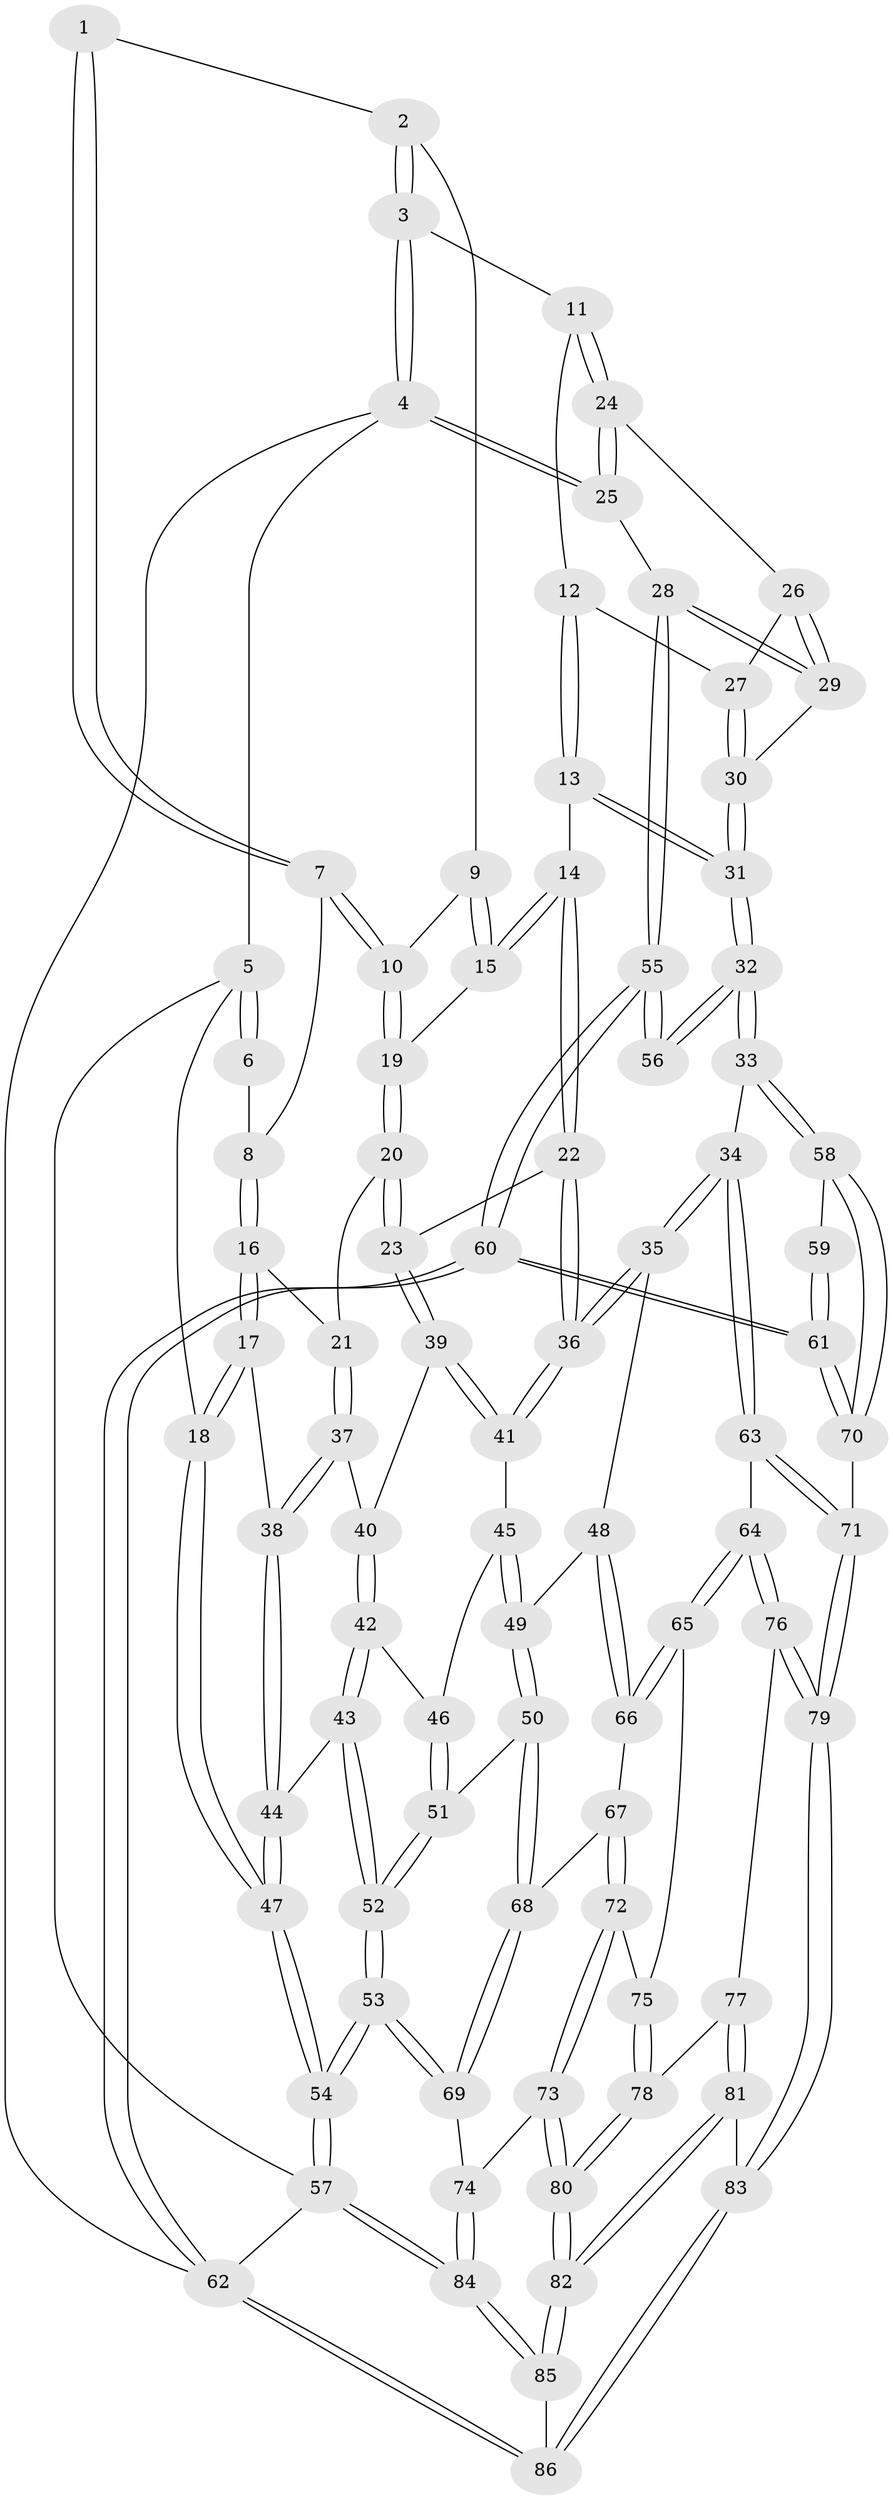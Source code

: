 // coarse degree distribution, {4: 0.46938775510204084, 5: 0.3877551020408163, 3: 0.061224489795918366, 6: 0.08163265306122448}
// Generated by graph-tools (version 1.1) at 2025/24/03/03/25 07:24:33]
// undirected, 86 vertices, 212 edges
graph export_dot {
graph [start="1"]
  node [color=gray90,style=filled];
  1 [pos="+0.35021625326115396+0"];
  2 [pos="+0.5707077078326973+0"];
  3 [pos="+0.7724658123605863+0"];
  4 [pos="+1+0"];
  5 [pos="+0+0"];
  6 [pos="+0.0947250923564435+0"];
  7 [pos="+0.3502917920780554+0.06389921424991879"];
  8 [pos="+0.23833902263365456+0.023803492599529127"];
  9 [pos="+0.5531005712200714+0"];
  10 [pos="+0.3627161647156718+0.07383696132205637"];
  11 [pos="+0.7969244721074281+0.03672584598751917"];
  12 [pos="+0.7908205670832767+0.05040275409014107"];
  13 [pos="+0.6036319232672659+0.21788916070745593"];
  14 [pos="+0.558226947857362+0.19758944232524125"];
  15 [pos="+0.5332809188435771+0.04526985837356963"];
  16 [pos="+0.19655366087500933+0.20994288280938894"];
  17 [pos="+0+0.10033216865211578"];
  18 [pos="+0+0.03265405696526318"];
  19 [pos="+0.3715551438541879+0.10005259034435894"];
  20 [pos="+0.3685431782531468+0.22232662157177688"];
  21 [pos="+0.20424962218475198+0.21770025961448636"];
  22 [pos="+0.4183874260333977+0.2365189595821624"];
  23 [pos="+0.38210835870350135+0.2313726454228254"];
  24 [pos="+0.9541000947107794+0.13277693854022032"];
  25 [pos="+1+0.09882964177225213"];
  26 [pos="+0.91939919577944+0.2318533100005099"];
  27 [pos="+0.826369870496578+0.24968266031124453"];
  28 [pos="+1+0.3756577181431521"];
  29 [pos="+1+0.319057833914505"];
  30 [pos="+0.7450388857970712+0.3923234686283557"];
  31 [pos="+0.7147389305561836+0.42104806586997845"];
  32 [pos="+0.7132430884986889+0.43165315515072594"];
  33 [pos="+0.6843514763926437+0.47680208096994914"];
  34 [pos="+0.6347510364263312+0.5027921942433987"];
  35 [pos="+0.5451791225618706+0.4960274287140657"];
  36 [pos="+0.4964278820642548+0.45096384568820813"];
  37 [pos="+0.1849156955222407+0.3306728294177624"];
  38 [pos="+0.09428235456355724+0.38864232539001836"];
  39 [pos="+0.3404163725581062+0.3901646902322692"];
  40 [pos="+0.22188762064162396+0.38174427792950616"];
  41 [pos="+0.35085416321462165+0.4140216702807071"];
  42 [pos="+0.22286537046822158+0.4394282534457128"];
  43 [pos="+0.21535066439538447+0.4830523813176677"];
  44 [pos="+0.08320729315488146+0.416037566412702"];
  45 [pos="+0.34061284169735445+0.4362699729168325"];
  46 [pos="+0.3356591305049785+0.44299522710067246"];
  47 [pos="+0+0.7260697826311692"];
  48 [pos="+0.44391150016520964+0.558657413648495"];
  49 [pos="+0.429548302925038+0.5641712213110466"];
  50 [pos="+0.40876231513470335+0.5752125821697209"];
  51 [pos="+0.2913577661985427+0.5387786326409881"];
  52 [pos="+0.2254635824890272+0.555711065488192"];
  53 [pos="+0.07243033236338624+0.7419800956666514"];
  54 [pos="+0+0.7710379181534913"];
  55 [pos="+1+0.48028578208054923"];
  56 [pos="+0.971703928328456+0.5015661198317468"];
  57 [pos="+0+1"];
  58 [pos="+0.7894609528618254+0.6299251691873486"];
  59 [pos="+0.9112572040189792+0.6046898643215373"];
  60 [pos="+1+1"];
  61 [pos="+1+0.9192975124672391"];
  62 [pos="+1+1"];
  63 [pos="+0.5866244620285483+0.7159033506029332"];
  64 [pos="+0.5831722508627445+0.718895673150124"];
  65 [pos="+0.5315925016654345+0.7323279606202906"];
  66 [pos="+0.48985526996470796+0.7163463587621848"];
  67 [pos="+0.45855730252173954+0.7138169765177383"];
  68 [pos="+0.3767228167219724+0.6785235705768874"];
  69 [pos="+0.22298658618049944+0.7889407368702241"];
  70 [pos="+0.8418360476099038+0.8257370284848158"];
  71 [pos="+0.8125976778062317+0.8318701241732509"];
  72 [pos="+0.40167622545008064+0.8009966341077327"];
  73 [pos="+0.3155209081317609+0.8559591735056521"];
  74 [pos="+0.2342686181842731+0.7986977661498409"];
  75 [pos="+0.5038674249546535+0.7751252461013219"];
  76 [pos="+0.588482284361245+0.8492104433438059"];
  77 [pos="+0.5180178501515659+0.9002512977936202"];
  78 [pos="+0.4955339364137638+0.8207832134264065"];
  79 [pos="+0.704292275194668+0.9089925341298504"];
  80 [pos="+0.3173019014388871+0.8580741318517628"];
  81 [pos="+0.51781389397225+0.9006903426484464"];
  82 [pos="+0.4274686186059808+1"];
  83 [pos="+0.6844126173216768+0.945690897741982"];
  84 [pos="+0.21802302961451453+1"];
  85 [pos="+0.4531719462896838+1"];
  86 [pos="+0.5865180982698752+1"];
  1 -- 2;
  1 -- 7;
  1 -- 7;
  2 -- 3;
  2 -- 3;
  2 -- 9;
  3 -- 4;
  3 -- 4;
  3 -- 11;
  4 -- 5;
  4 -- 25;
  4 -- 25;
  4 -- 62;
  5 -- 6;
  5 -- 6;
  5 -- 18;
  5 -- 57;
  6 -- 8;
  7 -- 8;
  7 -- 10;
  7 -- 10;
  8 -- 16;
  8 -- 16;
  9 -- 10;
  9 -- 15;
  9 -- 15;
  10 -- 19;
  10 -- 19;
  11 -- 12;
  11 -- 24;
  11 -- 24;
  12 -- 13;
  12 -- 13;
  12 -- 27;
  13 -- 14;
  13 -- 31;
  13 -- 31;
  14 -- 15;
  14 -- 15;
  14 -- 22;
  14 -- 22;
  15 -- 19;
  16 -- 17;
  16 -- 17;
  16 -- 21;
  17 -- 18;
  17 -- 18;
  17 -- 38;
  18 -- 47;
  18 -- 47;
  19 -- 20;
  19 -- 20;
  20 -- 21;
  20 -- 23;
  20 -- 23;
  21 -- 37;
  21 -- 37;
  22 -- 23;
  22 -- 36;
  22 -- 36;
  23 -- 39;
  23 -- 39;
  24 -- 25;
  24 -- 25;
  24 -- 26;
  25 -- 28;
  26 -- 27;
  26 -- 29;
  26 -- 29;
  27 -- 30;
  27 -- 30;
  28 -- 29;
  28 -- 29;
  28 -- 55;
  28 -- 55;
  29 -- 30;
  30 -- 31;
  30 -- 31;
  31 -- 32;
  31 -- 32;
  32 -- 33;
  32 -- 33;
  32 -- 56;
  32 -- 56;
  33 -- 34;
  33 -- 58;
  33 -- 58;
  34 -- 35;
  34 -- 35;
  34 -- 63;
  34 -- 63;
  35 -- 36;
  35 -- 36;
  35 -- 48;
  36 -- 41;
  36 -- 41;
  37 -- 38;
  37 -- 38;
  37 -- 40;
  38 -- 44;
  38 -- 44;
  39 -- 40;
  39 -- 41;
  39 -- 41;
  40 -- 42;
  40 -- 42;
  41 -- 45;
  42 -- 43;
  42 -- 43;
  42 -- 46;
  43 -- 44;
  43 -- 52;
  43 -- 52;
  44 -- 47;
  44 -- 47;
  45 -- 46;
  45 -- 49;
  45 -- 49;
  46 -- 51;
  46 -- 51;
  47 -- 54;
  47 -- 54;
  48 -- 49;
  48 -- 66;
  48 -- 66;
  49 -- 50;
  49 -- 50;
  50 -- 51;
  50 -- 68;
  50 -- 68;
  51 -- 52;
  51 -- 52;
  52 -- 53;
  52 -- 53;
  53 -- 54;
  53 -- 54;
  53 -- 69;
  53 -- 69;
  54 -- 57;
  54 -- 57;
  55 -- 56;
  55 -- 56;
  55 -- 60;
  55 -- 60;
  57 -- 84;
  57 -- 84;
  57 -- 62;
  58 -- 59;
  58 -- 70;
  58 -- 70;
  59 -- 61;
  59 -- 61;
  60 -- 61;
  60 -- 61;
  60 -- 62;
  60 -- 62;
  61 -- 70;
  61 -- 70;
  62 -- 86;
  62 -- 86;
  63 -- 64;
  63 -- 71;
  63 -- 71;
  64 -- 65;
  64 -- 65;
  64 -- 76;
  64 -- 76;
  65 -- 66;
  65 -- 66;
  65 -- 75;
  66 -- 67;
  67 -- 68;
  67 -- 72;
  67 -- 72;
  68 -- 69;
  68 -- 69;
  69 -- 74;
  70 -- 71;
  71 -- 79;
  71 -- 79;
  72 -- 73;
  72 -- 73;
  72 -- 75;
  73 -- 74;
  73 -- 80;
  73 -- 80;
  74 -- 84;
  74 -- 84;
  75 -- 78;
  75 -- 78;
  76 -- 77;
  76 -- 79;
  76 -- 79;
  77 -- 78;
  77 -- 81;
  77 -- 81;
  78 -- 80;
  78 -- 80;
  79 -- 83;
  79 -- 83;
  80 -- 82;
  80 -- 82;
  81 -- 82;
  81 -- 82;
  81 -- 83;
  82 -- 85;
  82 -- 85;
  83 -- 86;
  83 -- 86;
  84 -- 85;
  84 -- 85;
  85 -- 86;
}
